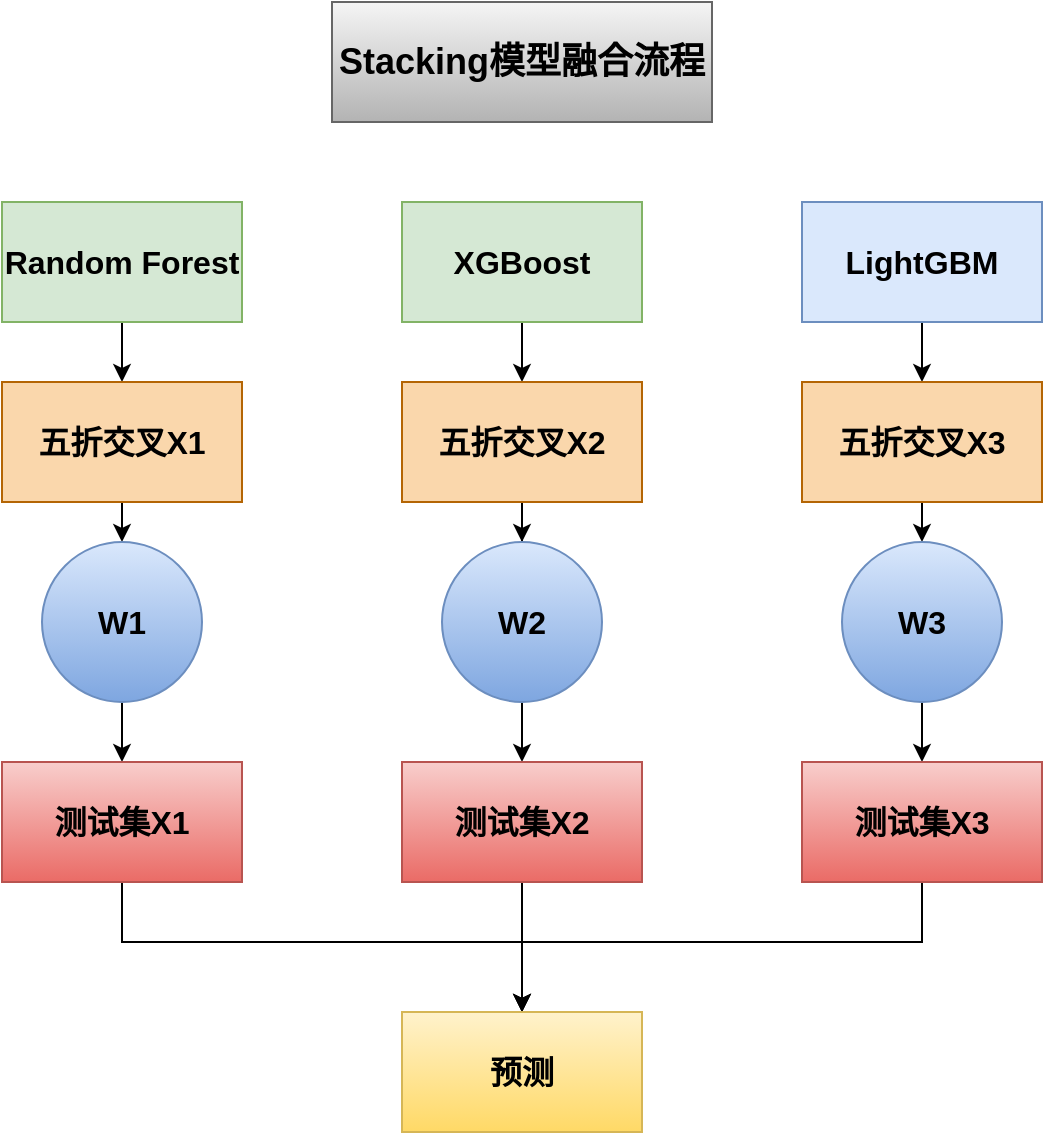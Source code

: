 <mxfile version="14.0.1" type="github">
  <diagram id="12ktRvXZtox69cHj1Rwe" name="第 1 页">
    <mxGraphModel dx="1021" dy="504" grid="1" gridSize="10" guides="1" tooltips="1" connect="1" arrows="1" fold="1" page="1" pageScale="1" pageWidth="827" pageHeight="1169" math="0" shadow="0">
      <root>
        <mxCell id="0" />
        <mxCell id="1" parent="0" />
        <mxCell id="vCYdILWIZViQy3qAPNBu-2" value="&lt;p style=&quot;margin-top: 0pt; margin-bottom: 0pt; margin-left: 0in; text-align: left; direction: ltr; unicode-bidi: embed; word-break: normal; font-size: 18px;&quot;&gt;&lt;span style=&quot;font-size: 18px;&quot;&gt;Stacking&lt;/span&gt;&lt;span style=&quot;font-size: 18px;&quot;&gt;模型融合流程&lt;/span&gt;&lt;/p&gt;" style="rounded=0;whiteSpace=wrap;html=1;gradientColor=#b3b3b3;fillColor=#f5f5f5;strokeColor=#666666;fontStyle=1;fontSize=18;" vertex="1" parent="1">
          <mxGeometry x="365" y="50" width="190" height="60" as="geometry" />
        </mxCell>
        <mxCell id="vCYdILWIZViQy3qAPNBu-18" style="edgeStyle=orthogonalEdgeStyle;rounded=0;orthogonalLoop=1;jettySize=auto;html=1;exitX=0.5;exitY=1;exitDx=0;exitDy=0;entryX=0.5;entryY=0;entryDx=0;entryDy=0;" edge="1" parent="1" source="vCYdILWIZViQy3qAPNBu-3" target="vCYdILWIZViQy3qAPNBu-8">
          <mxGeometry relative="1" as="geometry" />
        </mxCell>
        <mxCell id="vCYdILWIZViQy3qAPNBu-3" value="Random Forest" style="rounded=0;whiteSpace=wrap;html=1;fillColor=#d5e8d4;strokeColor=#82b366;fontSize=16;fontStyle=1" vertex="1" parent="1">
          <mxGeometry x="200" y="150" width="120" height="60" as="geometry" />
        </mxCell>
        <mxCell id="vCYdILWIZViQy3qAPNBu-21" style="edgeStyle=orthogonalEdgeStyle;rounded=0;orthogonalLoop=1;jettySize=auto;html=1;exitX=0.5;exitY=1;exitDx=0;exitDy=0;entryX=0.5;entryY=0;entryDx=0;entryDy=0;" edge="1" parent="1" source="vCYdILWIZViQy3qAPNBu-5" target="vCYdILWIZViQy3qAPNBu-9">
          <mxGeometry relative="1" as="geometry" />
        </mxCell>
        <mxCell id="vCYdILWIZViQy3qAPNBu-5" value="XGBoost" style="rounded=0;whiteSpace=wrap;html=1;fillColor=#d5e8d4;strokeColor=#82b366;fontSize=16;fontStyle=1" vertex="1" parent="1">
          <mxGeometry x="400" y="150" width="120" height="60" as="geometry" />
        </mxCell>
        <mxCell id="vCYdILWIZViQy3qAPNBu-24" style="edgeStyle=orthogonalEdgeStyle;rounded=0;orthogonalLoop=1;jettySize=auto;html=1;entryX=0.5;entryY=0;entryDx=0;entryDy=0;" edge="1" parent="1" source="vCYdILWIZViQy3qAPNBu-6" target="vCYdILWIZViQy3qAPNBu-10">
          <mxGeometry relative="1" as="geometry" />
        </mxCell>
        <mxCell id="vCYdILWIZViQy3qAPNBu-6" value="LightGBM" style="rounded=0;whiteSpace=wrap;html=1;fillColor=#dae8fc;strokeColor=#6c8ebf;fontSize=16;fontStyle=1" vertex="1" parent="1">
          <mxGeometry x="600" y="150" width="120" height="60" as="geometry" />
        </mxCell>
        <mxCell id="vCYdILWIZViQy3qAPNBu-19" style="edgeStyle=orthogonalEdgeStyle;rounded=0;orthogonalLoop=1;jettySize=auto;html=1;exitX=0.5;exitY=1;exitDx=0;exitDy=0;entryX=0.5;entryY=0;entryDx=0;entryDy=0;" edge="1" parent="1" source="vCYdILWIZViQy3qAPNBu-8" target="vCYdILWIZViQy3qAPNBu-11">
          <mxGeometry relative="1" as="geometry" />
        </mxCell>
        <mxCell id="vCYdILWIZViQy3qAPNBu-8" value="五折交叉X1" style="rounded=0;whiteSpace=wrap;html=1;fillColor=#fad7ac;strokeColor=#b46504;fontSize=16;fontStyle=1" vertex="1" parent="1">
          <mxGeometry x="200" y="240" width="120" height="60" as="geometry" />
        </mxCell>
        <mxCell id="vCYdILWIZViQy3qAPNBu-22" style="edgeStyle=orthogonalEdgeStyle;rounded=0;orthogonalLoop=1;jettySize=auto;html=1;exitX=0.5;exitY=1;exitDx=0;exitDy=0;" edge="1" parent="1" source="vCYdILWIZViQy3qAPNBu-9" target="vCYdILWIZViQy3qAPNBu-13">
          <mxGeometry relative="1" as="geometry" />
        </mxCell>
        <mxCell id="vCYdILWIZViQy3qAPNBu-9" value="&lt;font face=&quot;helvetica&quot; style=&quot;font-size: 16px;&quot;&gt;五折交叉X2&lt;/font&gt;" style="rounded=0;whiteSpace=wrap;html=1;fillColor=#fad7ac;strokeColor=#b46504;fontSize=16;fontStyle=1" vertex="1" parent="1">
          <mxGeometry x="400" y="240" width="120" height="60" as="geometry" />
        </mxCell>
        <mxCell id="vCYdILWIZViQy3qAPNBu-25" value="" style="edgeStyle=orthogonalEdgeStyle;rounded=0;orthogonalLoop=1;jettySize=auto;html=1;" edge="1" parent="1" source="vCYdILWIZViQy3qAPNBu-10" target="vCYdILWIZViQy3qAPNBu-14">
          <mxGeometry relative="1" as="geometry">
            <Array as="points">
              <mxPoint x="660" y="380" />
              <mxPoint x="660" y="380" />
            </Array>
          </mxGeometry>
        </mxCell>
        <mxCell id="vCYdILWIZViQy3qAPNBu-10" value="&lt;font face=&quot;helvetica&quot; style=&quot;font-size: 16px;&quot;&gt;五折交叉X3&lt;/font&gt;" style="rounded=0;whiteSpace=wrap;html=1;fillColor=#fad7ac;strokeColor=#b46504;fontSize=16;fontStyle=1" vertex="1" parent="1">
          <mxGeometry x="600" y="240" width="120" height="60" as="geometry" />
        </mxCell>
        <mxCell id="vCYdILWIZViQy3qAPNBu-20" style="edgeStyle=orthogonalEdgeStyle;rounded=0;orthogonalLoop=1;jettySize=auto;html=1;" edge="1" parent="1" source="vCYdILWIZViQy3qAPNBu-11" target="vCYdILWIZViQy3qAPNBu-15">
          <mxGeometry relative="1" as="geometry" />
        </mxCell>
        <mxCell id="vCYdILWIZViQy3qAPNBu-11" value="W1" style="ellipse;whiteSpace=wrap;html=1;aspect=fixed;fillColor=#dae8fc;strokeColor=#6c8ebf;gradientColor=#7ea6e0;fontSize=16;fontStyle=1" vertex="1" parent="1">
          <mxGeometry x="220" y="320" width="80" height="80" as="geometry" />
        </mxCell>
        <mxCell id="vCYdILWIZViQy3qAPNBu-23" style="edgeStyle=orthogonalEdgeStyle;rounded=0;orthogonalLoop=1;jettySize=auto;html=1;entryX=0.5;entryY=0;entryDx=0;entryDy=0;" edge="1" parent="1" source="vCYdILWIZViQy3qAPNBu-13" target="vCYdILWIZViQy3qAPNBu-16">
          <mxGeometry relative="1" as="geometry" />
        </mxCell>
        <mxCell id="vCYdILWIZViQy3qAPNBu-13" value="W2" style="ellipse;whiteSpace=wrap;html=1;aspect=fixed;gradientColor=#7ea6e0;fillColor=#dae8fc;strokeColor=#6c8ebf;fontSize=16;fontStyle=1" vertex="1" parent="1">
          <mxGeometry x="420" y="320" width="80" height="80" as="geometry" />
        </mxCell>
        <mxCell id="vCYdILWIZViQy3qAPNBu-26" style="edgeStyle=orthogonalEdgeStyle;rounded=0;orthogonalLoop=1;jettySize=auto;html=1;entryX=0.5;entryY=0;entryDx=0;entryDy=0;" edge="1" parent="1" source="vCYdILWIZViQy3qAPNBu-14" target="vCYdILWIZViQy3qAPNBu-17">
          <mxGeometry relative="1" as="geometry" />
        </mxCell>
        <mxCell id="vCYdILWIZViQy3qAPNBu-14" value="W3" style="ellipse;whiteSpace=wrap;html=1;aspect=fixed;gradientColor=#7ea6e0;fillColor=#dae8fc;strokeColor=#6c8ebf;fontSize=16;fontStyle=1" vertex="1" parent="1">
          <mxGeometry x="620" y="320" width="80" height="80" as="geometry" />
        </mxCell>
        <mxCell id="vCYdILWIZViQy3qAPNBu-28" style="edgeStyle=orthogonalEdgeStyle;rounded=0;orthogonalLoop=1;jettySize=auto;html=1;entryX=0.5;entryY=0;entryDx=0;entryDy=0;" edge="1" parent="1" source="vCYdILWIZViQy3qAPNBu-15" target="vCYdILWIZViQy3qAPNBu-27">
          <mxGeometry relative="1" as="geometry">
            <Array as="points">
              <mxPoint x="260" y="520" />
              <mxPoint x="460" y="520" />
            </Array>
          </mxGeometry>
        </mxCell>
        <mxCell id="vCYdILWIZViQy3qAPNBu-15" value="测试集X1" style="rounded=0;whiteSpace=wrap;html=1;gradientColor=#ea6b66;fillColor=#f8cecc;strokeColor=#b85450;fontSize=16;fontStyle=1" vertex="1" parent="1">
          <mxGeometry x="200" y="430" width="120" height="60" as="geometry" />
        </mxCell>
        <mxCell id="vCYdILWIZViQy3qAPNBu-29" style="edgeStyle=orthogonalEdgeStyle;rounded=0;orthogonalLoop=1;jettySize=auto;html=1;entryX=0.5;entryY=0;entryDx=0;entryDy=0;" edge="1" parent="1" source="vCYdILWIZViQy3qAPNBu-16" target="vCYdILWIZViQy3qAPNBu-27">
          <mxGeometry relative="1" as="geometry" />
        </mxCell>
        <mxCell id="vCYdILWIZViQy3qAPNBu-16" value="测试集X2" style="rounded=0;whiteSpace=wrap;html=1;gradientColor=#ea6b66;fillColor=#f8cecc;strokeColor=#b85450;fontSize=16;fontStyle=1" vertex="1" parent="1">
          <mxGeometry x="400" y="430" width="120" height="60" as="geometry" />
        </mxCell>
        <mxCell id="vCYdILWIZViQy3qAPNBu-30" style="edgeStyle=orthogonalEdgeStyle;rounded=0;orthogonalLoop=1;jettySize=auto;html=1;" edge="1" parent="1" source="vCYdILWIZViQy3qAPNBu-17" target="vCYdILWIZViQy3qAPNBu-27">
          <mxGeometry relative="1" as="geometry">
            <Array as="points">
              <mxPoint x="660" y="520" />
              <mxPoint x="460" y="520" />
            </Array>
          </mxGeometry>
        </mxCell>
        <mxCell id="vCYdILWIZViQy3qAPNBu-17" value="测试集X3" style="rounded=0;whiteSpace=wrap;html=1;gradientColor=#ea6b66;fillColor=#f8cecc;strokeColor=#b85450;fontSize=16;fontStyle=1" vertex="1" parent="1">
          <mxGeometry x="600" y="430" width="120" height="60" as="geometry" />
        </mxCell>
        <mxCell id="vCYdILWIZViQy3qAPNBu-27" value="预测" style="rounded=0;whiteSpace=wrap;html=1;fillColor=#fff2cc;strokeColor=#d6b656;gradientColor=#ffd966;fontSize=16;fontStyle=1" vertex="1" parent="1">
          <mxGeometry x="400" y="555" width="120" height="60" as="geometry" />
        </mxCell>
      </root>
    </mxGraphModel>
  </diagram>
</mxfile>
